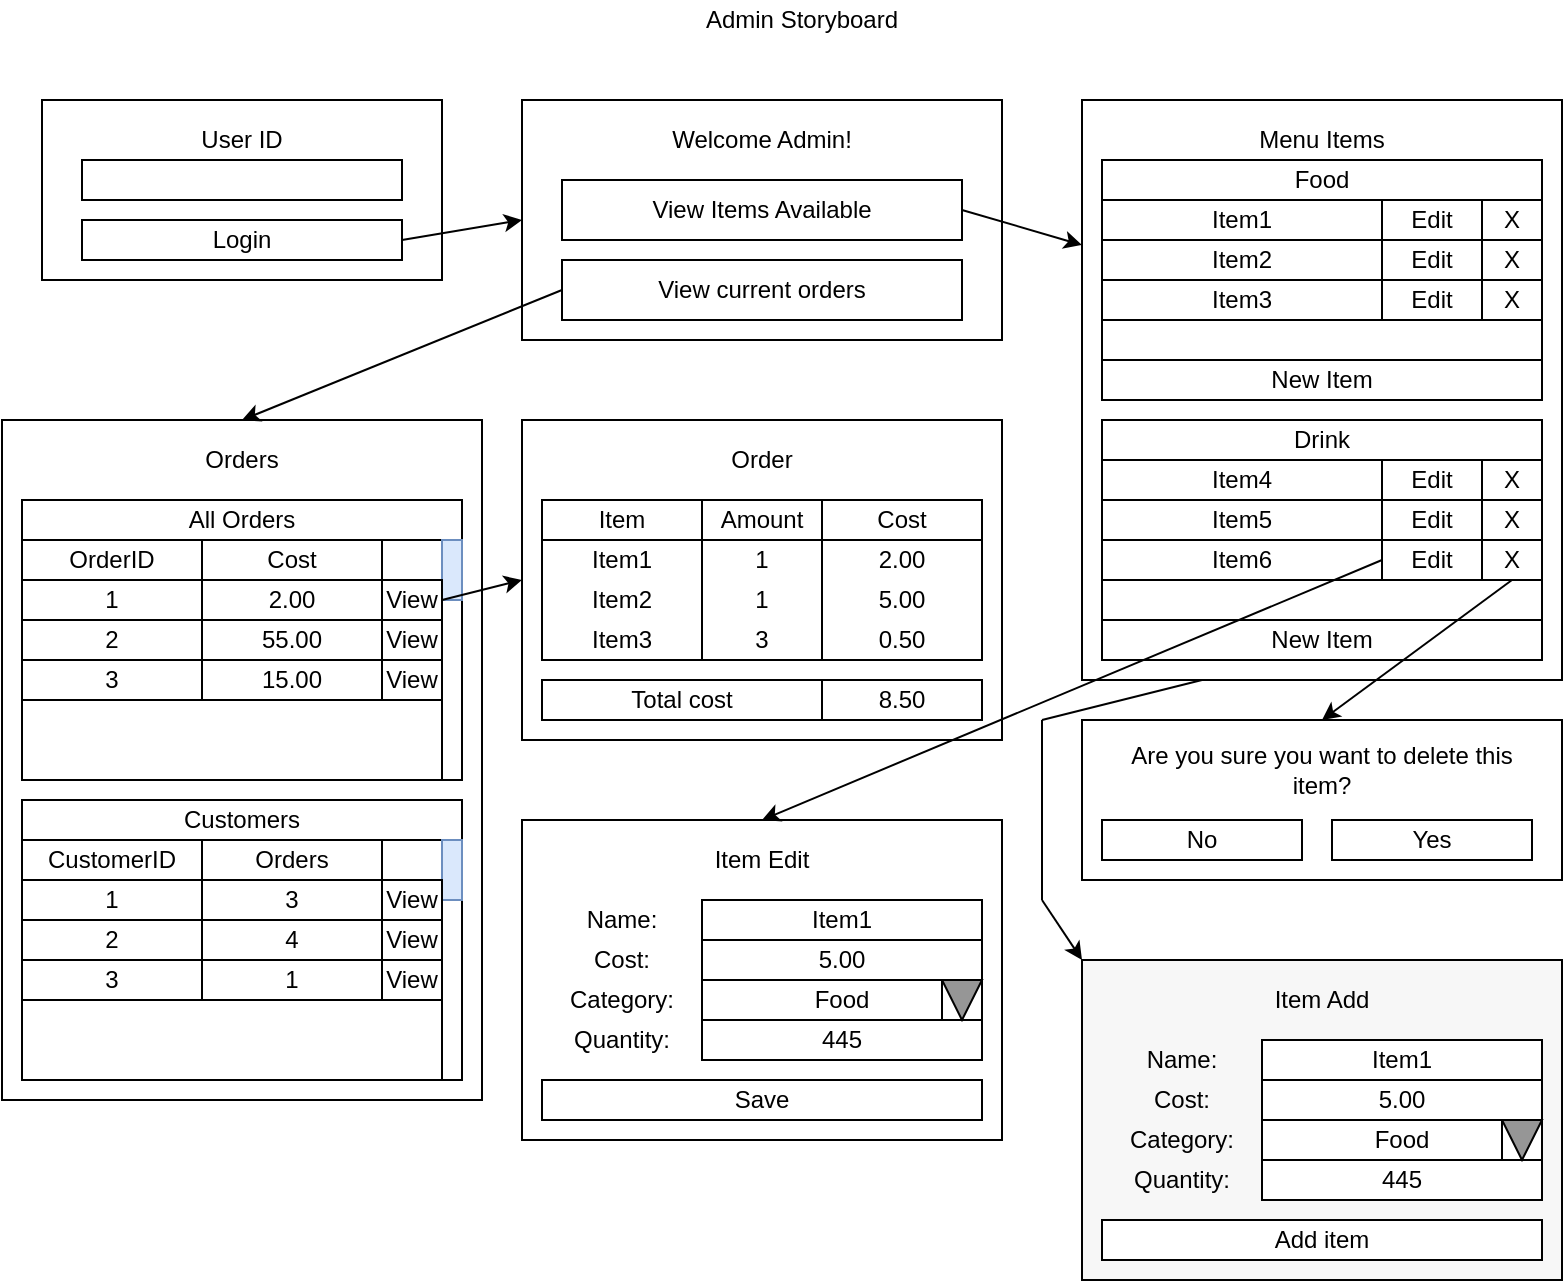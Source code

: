 <mxfile version="12.4.2" type="device" pages="1"><diagram id="u5uUb2oOksABrA9uJwW-" name="Page-1"><mxGraphModel dx="780" dy="767" grid="1" gridSize="10" guides="1" tooltips="1" connect="1" arrows="1" fold="1" page="1" pageScale="1" pageWidth="850" pageHeight="1100" math="0" shadow="0"><root><mxCell id="0"/><mxCell id="1" parent="0"/><mxCell id="IEkVPLtYihrU1DZC_yA6-264" value="" style="rounded=0;whiteSpace=wrap;html=1;fillColor=#F7F7F7;" vertex="1" parent="1"><mxGeometry x="560" y="510" width="240" height="160" as="geometry"/></mxCell><mxCell id="IEkVPLtYihrU1DZC_yA6-201" value="" style="rounded=0;whiteSpace=wrap;html=1;" vertex="1" parent="1"><mxGeometry x="560" y="80" width="240" height="290" as="geometry"/></mxCell><mxCell id="IEkVPLtYihrU1DZC_yA6-207" value="" style="rounded=0;whiteSpace=wrap;html=1;" vertex="1" parent="1"><mxGeometry x="570" y="110" width="220" height="120" as="geometry"/></mxCell><mxCell id="IEkVPLtYihrU1DZC_yA6-1" value="" style="rounded=0;whiteSpace=wrap;html=1;" vertex="1" parent="1"><mxGeometry x="40" y="80" width="200" height="90" as="geometry"/></mxCell><mxCell id="IEkVPLtYihrU1DZC_yA6-4" value="" style="rounded=0;whiteSpace=wrap;html=1;" vertex="1" parent="1"><mxGeometry x="60" y="110" width="160" height="20" as="geometry"/></mxCell><mxCell id="IEkVPLtYihrU1DZC_yA6-5" value="&lt;div&gt;User ID&lt;/div&gt;" style="text;html=1;strokeColor=none;fillColor=none;align=center;verticalAlign=middle;whiteSpace=wrap;rounded=0;" vertex="1" parent="1"><mxGeometry x="60" y="90" width="160" height="20" as="geometry"/></mxCell><mxCell id="IEkVPLtYihrU1DZC_yA6-9" value="&lt;div&gt;Login&lt;/div&gt;" style="rounded=0;whiteSpace=wrap;html=1;" vertex="1" parent="1"><mxGeometry x="60" y="140" width="160" height="20" as="geometry"/></mxCell><mxCell id="IEkVPLtYihrU1DZC_yA6-10" value="" style="rounded=0;whiteSpace=wrap;html=1;" vertex="1" parent="1"><mxGeometry x="280" y="80" width="240" height="120" as="geometry"/></mxCell><mxCell id="IEkVPLtYihrU1DZC_yA6-12" value="View Items Available" style="rounded=0;whiteSpace=wrap;html=1;" vertex="1" parent="1"><mxGeometry x="300" y="120" width="200" height="30" as="geometry"/></mxCell><mxCell id="IEkVPLtYihrU1DZC_yA6-13" value="View current orders" style="rounded=0;whiteSpace=wrap;html=1;" vertex="1" parent="1"><mxGeometry x="300" y="160" width="200" height="30" as="geometry"/></mxCell><mxCell id="IEkVPLtYihrU1DZC_yA6-14" value="Admin Storyboard" style="text;html=1;strokeColor=none;fillColor=none;align=center;verticalAlign=middle;whiteSpace=wrap;rounded=0;" vertex="1" parent="1"><mxGeometry x="40" y="30" width="760" height="20" as="geometry"/></mxCell><mxCell id="IEkVPLtYihrU1DZC_yA6-16" value="Welcome Admin!" style="text;html=1;strokeColor=none;fillColor=none;align=center;verticalAlign=middle;whiteSpace=wrap;rounded=0;" vertex="1" parent="1"><mxGeometry x="290" y="90" width="220" height="20" as="geometry"/></mxCell><mxCell id="IEkVPLtYihrU1DZC_yA6-121" value="" style="rounded=0;whiteSpace=wrap;html=1;" vertex="1" parent="1"><mxGeometry x="280" y="240" width="240" height="160" as="geometry"/></mxCell><mxCell id="IEkVPLtYihrU1DZC_yA6-122" value="Order" style="text;html=1;strokeColor=none;fillColor=none;align=center;verticalAlign=middle;whiteSpace=wrap;rounded=0;" vertex="1" parent="1"><mxGeometry x="290" y="250" width="220" height="20" as="geometry"/></mxCell><mxCell id="IEkVPLtYihrU1DZC_yA6-123" value="" style="rounded=0;whiteSpace=wrap;html=1;" vertex="1" parent="1"><mxGeometry x="290" y="280" width="220" height="80" as="geometry"/></mxCell><mxCell id="IEkVPLtYihrU1DZC_yA6-124" value="Item" style="rounded=0;whiteSpace=wrap;html=1;" vertex="1" parent="1"><mxGeometry x="290" y="280" width="80" height="20" as="geometry"/></mxCell><mxCell id="IEkVPLtYihrU1DZC_yA6-125" value="&lt;div&gt;Amount&lt;/div&gt;" style="rounded=0;whiteSpace=wrap;html=1;" vertex="1" parent="1"><mxGeometry x="370" y="280" width="60" height="20" as="geometry"/></mxCell><mxCell id="IEkVPLtYihrU1DZC_yA6-126" value="Cost" style="rounded=0;whiteSpace=wrap;html=1;" vertex="1" parent="1"><mxGeometry x="430" y="280" width="80" height="20" as="geometry"/></mxCell><mxCell id="IEkVPLtYihrU1DZC_yA6-127" value="" style="rounded=0;whiteSpace=wrap;html=1;" vertex="1" parent="1"><mxGeometry x="370" y="300" width="60" height="60" as="geometry"/></mxCell><mxCell id="IEkVPLtYihrU1DZC_yA6-128" value="Item1" style="text;html=1;strokeColor=none;fillColor=none;align=center;verticalAlign=middle;whiteSpace=wrap;rounded=0;" vertex="1" parent="1"><mxGeometry x="290" y="300" width="80" height="20" as="geometry"/></mxCell><mxCell id="IEkVPLtYihrU1DZC_yA6-129" value="Item2" style="text;html=1;strokeColor=none;fillColor=none;align=center;verticalAlign=middle;whiteSpace=wrap;rounded=0;" vertex="1" parent="1"><mxGeometry x="290" y="320" width="80" height="20" as="geometry"/></mxCell><mxCell id="IEkVPLtYihrU1DZC_yA6-130" value="Item3" style="text;html=1;strokeColor=none;fillColor=none;align=center;verticalAlign=middle;whiteSpace=wrap;rounded=0;" vertex="1" parent="1"><mxGeometry x="290" y="340" width="80" height="20" as="geometry"/></mxCell><mxCell id="IEkVPLtYihrU1DZC_yA6-131" value="1" style="text;html=1;strokeColor=none;fillColor=none;align=center;verticalAlign=middle;whiteSpace=wrap;rounded=0;" vertex="1" parent="1"><mxGeometry x="370" y="300" width="60" height="20" as="geometry"/></mxCell><mxCell id="IEkVPLtYihrU1DZC_yA6-132" value="1" style="text;html=1;strokeColor=none;fillColor=none;align=center;verticalAlign=middle;whiteSpace=wrap;rounded=0;" vertex="1" parent="1"><mxGeometry x="370" y="320" width="60" height="20" as="geometry"/></mxCell><mxCell id="IEkVPLtYihrU1DZC_yA6-133" value="3" style="text;html=1;strokeColor=none;fillColor=none;align=center;verticalAlign=middle;whiteSpace=wrap;rounded=0;" vertex="1" parent="1"><mxGeometry x="370" y="340" width="60" height="20" as="geometry"/></mxCell><mxCell id="IEkVPLtYihrU1DZC_yA6-134" value="2.00" style="text;html=1;strokeColor=none;fillColor=none;align=center;verticalAlign=middle;whiteSpace=wrap;rounded=0;" vertex="1" parent="1"><mxGeometry x="430" y="300" width="80" height="20" as="geometry"/></mxCell><mxCell id="IEkVPLtYihrU1DZC_yA6-135" value="5.00" style="text;html=1;strokeColor=none;fillColor=none;align=center;verticalAlign=middle;whiteSpace=wrap;rounded=0;" vertex="1" parent="1"><mxGeometry x="430" y="320" width="80" height="20" as="geometry"/></mxCell><mxCell id="IEkVPLtYihrU1DZC_yA6-136" value="0.50" style="text;html=1;strokeColor=none;fillColor=none;align=center;verticalAlign=middle;whiteSpace=wrap;rounded=0;" vertex="1" parent="1"><mxGeometry x="430" y="340" width="80" height="20" as="geometry"/></mxCell><mxCell id="IEkVPLtYihrU1DZC_yA6-137" value="Total cost" style="rounded=0;whiteSpace=wrap;html=1;" vertex="1" parent="1"><mxGeometry x="290" y="370" width="140" height="20" as="geometry"/></mxCell><mxCell id="IEkVPLtYihrU1DZC_yA6-138" value="&lt;div&gt;8.50&lt;/div&gt;" style="rounded=0;whiteSpace=wrap;html=1;" vertex="1" parent="1"><mxGeometry x="430" y="370" width="80" height="20" as="geometry"/></mxCell><mxCell id="IEkVPLtYihrU1DZC_yA6-141" value="" style="endArrow=classic;html=1;exitX=1;exitY=0.5;exitDx=0;exitDy=0;entryX=0;entryY=0.5;entryDx=0;entryDy=0;" edge="1" parent="1" source="IEkVPLtYihrU1DZC_yA6-9" target="IEkVPLtYihrU1DZC_yA6-10"><mxGeometry width="50" height="50" relative="1" as="geometry"><mxPoint x="390" y="660" as="sourcePoint"/><mxPoint x="440" y="610" as="targetPoint"/></mxGeometry></mxCell><mxCell id="IEkVPLtYihrU1DZC_yA6-150" value="" style="rounded=0;whiteSpace=wrap;html=1;" vertex="1" parent="1"><mxGeometry x="20" y="240" width="240" height="340" as="geometry"/></mxCell><mxCell id="IEkVPLtYihrU1DZC_yA6-151" value="" style="rounded=0;whiteSpace=wrap;html=1;" vertex="1" parent="1"><mxGeometry x="30" y="280" width="220" height="140" as="geometry"/></mxCell><mxCell id="IEkVPLtYihrU1DZC_yA6-152" value="Orders" style="text;html=1;strokeColor=none;fillColor=none;align=center;verticalAlign=middle;whiteSpace=wrap;rounded=0;" vertex="1" parent="1"><mxGeometry x="30" y="250" width="220" height="20" as="geometry"/></mxCell><mxCell id="IEkVPLtYihrU1DZC_yA6-153" value="All Orders" style="rounded=0;whiteSpace=wrap;html=1;" vertex="1" parent="1"><mxGeometry x="30" y="280" width="220" height="20" as="geometry"/></mxCell><mxCell id="IEkVPLtYihrU1DZC_yA6-154" value="" style="rounded=0;whiteSpace=wrap;html=1;" vertex="1" parent="1"><mxGeometry x="240" y="300" width="10" height="120" as="geometry"/></mxCell><mxCell id="IEkVPLtYihrU1DZC_yA6-155" value="" style="rounded=0;whiteSpace=wrap;html=1;fillColor=#dae8fc;strokeColor=#6c8ebf;" vertex="1" parent="1"><mxGeometry x="240" y="300" width="10" height="30" as="geometry"/></mxCell><mxCell id="IEkVPLtYihrU1DZC_yA6-157" value="Cost" style="rounded=0;whiteSpace=wrap;html=1;" vertex="1" parent="1"><mxGeometry x="120" y="300" width="90" height="20" as="geometry"/></mxCell><mxCell id="IEkVPLtYihrU1DZC_yA6-158" value="OrderID" style="rounded=0;whiteSpace=wrap;html=1;" vertex="1" parent="1"><mxGeometry x="30" y="300" width="90" height="20" as="geometry"/></mxCell><mxCell id="IEkVPLtYihrU1DZC_yA6-159" value="1" style="rounded=0;whiteSpace=wrap;html=1;" vertex="1" parent="1"><mxGeometry x="30" y="320" width="90" height="20" as="geometry"/></mxCell><mxCell id="IEkVPLtYihrU1DZC_yA6-160" value="2" style="rounded=0;whiteSpace=wrap;html=1;" vertex="1" parent="1"><mxGeometry x="30" y="340" width="90" height="20" as="geometry"/></mxCell><mxCell id="IEkVPLtYihrU1DZC_yA6-161" value="3" style="rounded=0;whiteSpace=wrap;html=1;" vertex="1" parent="1"><mxGeometry x="30" y="360" width="90" height="20" as="geometry"/></mxCell><mxCell id="IEkVPLtYihrU1DZC_yA6-162" value="2.00" style="rounded=0;whiteSpace=wrap;html=1;" vertex="1" parent="1"><mxGeometry x="120" y="320" width="90" height="20" as="geometry"/></mxCell><mxCell id="IEkVPLtYihrU1DZC_yA6-163" value="55.00" style="rounded=0;whiteSpace=wrap;html=1;" vertex="1" parent="1"><mxGeometry x="120" y="340" width="90" height="20" as="geometry"/></mxCell><mxCell id="IEkVPLtYihrU1DZC_yA6-164" value="15.00" style="rounded=0;whiteSpace=wrap;html=1;" vertex="1" parent="1"><mxGeometry x="120" y="360" width="90" height="20" as="geometry"/></mxCell><mxCell id="IEkVPLtYihrU1DZC_yA6-178" value="View" style="rounded=0;whiteSpace=wrap;html=1;" vertex="1" parent="1"><mxGeometry x="210" y="320" width="30" height="20" as="geometry"/></mxCell><mxCell id="IEkVPLtYihrU1DZC_yA6-179" value="View" style="rounded=0;whiteSpace=wrap;html=1;" vertex="1" parent="1"><mxGeometry x="210" y="340" width="30" height="20" as="geometry"/></mxCell><mxCell id="IEkVPLtYihrU1DZC_yA6-181" value="View" style="rounded=0;whiteSpace=wrap;html=1;" vertex="1" parent="1"><mxGeometry x="210" y="360" width="30" height="20" as="geometry"/></mxCell><mxCell id="IEkVPLtYihrU1DZC_yA6-182" value="" style="rounded=0;whiteSpace=wrap;html=1;" vertex="1" parent="1"><mxGeometry x="30" y="430" width="220" height="140" as="geometry"/></mxCell><mxCell id="IEkVPLtYihrU1DZC_yA6-183" value="Customers" style="rounded=0;whiteSpace=wrap;html=1;" vertex="1" parent="1"><mxGeometry x="30" y="430" width="220" height="20" as="geometry"/></mxCell><mxCell id="IEkVPLtYihrU1DZC_yA6-184" value="" style="rounded=0;whiteSpace=wrap;html=1;" vertex="1" parent="1"><mxGeometry x="240" y="450" width="10" height="120" as="geometry"/></mxCell><mxCell id="IEkVPLtYihrU1DZC_yA6-185" value="" style="rounded=0;whiteSpace=wrap;html=1;fillColor=#dae8fc;strokeColor=#6c8ebf;" vertex="1" parent="1"><mxGeometry x="240" y="450" width="10" height="30" as="geometry"/></mxCell><mxCell id="IEkVPLtYihrU1DZC_yA6-186" value="Orders" style="rounded=0;whiteSpace=wrap;html=1;" vertex="1" parent="1"><mxGeometry x="120" y="450" width="90" height="20" as="geometry"/></mxCell><mxCell id="IEkVPLtYihrU1DZC_yA6-187" value="CustomerID" style="rounded=0;whiteSpace=wrap;html=1;" vertex="1" parent="1"><mxGeometry x="30" y="450" width="90" height="20" as="geometry"/></mxCell><mxCell id="IEkVPLtYihrU1DZC_yA6-188" value="1" style="rounded=0;whiteSpace=wrap;html=1;" vertex="1" parent="1"><mxGeometry x="30" y="470" width="90" height="20" as="geometry"/></mxCell><mxCell id="IEkVPLtYihrU1DZC_yA6-189" value="2" style="rounded=0;whiteSpace=wrap;html=1;" vertex="1" parent="1"><mxGeometry x="30" y="490" width="90" height="20" as="geometry"/></mxCell><mxCell id="IEkVPLtYihrU1DZC_yA6-190" value="3" style="rounded=0;whiteSpace=wrap;html=1;" vertex="1" parent="1"><mxGeometry x="30" y="510" width="90" height="20" as="geometry"/></mxCell><mxCell id="IEkVPLtYihrU1DZC_yA6-191" value="3" style="rounded=0;whiteSpace=wrap;html=1;" vertex="1" parent="1"><mxGeometry x="120" y="470" width="90" height="20" as="geometry"/></mxCell><mxCell id="IEkVPLtYihrU1DZC_yA6-192" value="4" style="rounded=0;whiteSpace=wrap;html=1;" vertex="1" parent="1"><mxGeometry x="120" y="490" width="90" height="20" as="geometry"/></mxCell><mxCell id="IEkVPLtYihrU1DZC_yA6-193" value="1" style="rounded=0;whiteSpace=wrap;html=1;" vertex="1" parent="1"><mxGeometry x="120" y="510" width="90" height="20" as="geometry"/></mxCell><mxCell id="IEkVPLtYihrU1DZC_yA6-194" value="View" style="rounded=0;whiteSpace=wrap;html=1;" vertex="1" parent="1"><mxGeometry x="210" y="470" width="30" height="20" as="geometry"/></mxCell><mxCell id="IEkVPLtYihrU1DZC_yA6-195" value="View" style="rounded=0;whiteSpace=wrap;html=1;" vertex="1" parent="1"><mxGeometry x="210" y="490" width="30" height="20" as="geometry"/></mxCell><mxCell id="IEkVPLtYihrU1DZC_yA6-196" value="View" style="rounded=0;whiteSpace=wrap;html=1;" vertex="1" parent="1"><mxGeometry x="210" y="510" width="30" height="20" as="geometry"/></mxCell><mxCell id="IEkVPLtYihrU1DZC_yA6-199" value="" style="endArrow=classic;html=1;entryX=0;entryY=0.5;entryDx=0;entryDy=0;exitX=1;exitY=0.5;exitDx=0;exitDy=0;" edge="1" parent="1" source="IEkVPLtYihrU1DZC_yA6-178" target="IEkVPLtYihrU1DZC_yA6-121"><mxGeometry width="50" height="50" relative="1" as="geometry"><mxPoint x="240" y="330" as="sourcePoint"/><mxPoint x="460" y="680" as="targetPoint"/></mxGeometry></mxCell><mxCell id="IEkVPLtYihrU1DZC_yA6-200" value="" style="endArrow=classic;html=1;exitX=0;exitY=0.5;exitDx=0;exitDy=0;entryX=0.5;entryY=0;entryDx=0;entryDy=0;" edge="1" parent="1" source="IEkVPLtYihrU1DZC_yA6-13" target="IEkVPLtYihrU1DZC_yA6-150"><mxGeometry width="50" height="50" relative="1" as="geometry"><mxPoint x="700" y="390" as="sourcePoint"/><mxPoint x="750" y="340" as="targetPoint"/></mxGeometry></mxCell><mxCell id="IEkVPLtYihrU1DZC_yA6-203" value="Menu Items" style="text;html=1;strokeColor=none;fillColor=none;align=center;verticalAlign=middle;whiteSpace=wrap;rounded=0;" vertex="1" parent="1"><mxGeometry x="570" y="90" width="220" height="20" as="geometry"/></mxCell><mxCell id="IEkVPLtYihrU1DZC_yA6-208" value="" style="rounded=0;whiteSpace=wrap;html=1;" vertex="1" parent="1"><mxGeometry x="570" y="110" width="220" height="20" as="geometry"/></mxCell><mxCell id="IEkVPLtYihrU1DZC_yA6-206" value="&lt;div&gt;Food&lt;/div&gt;" style="text;html=1;strokeColor=none;fillColor=none;align=center;verticalAlign=middle;whiteSpace=wrap;rounded=0;" vertex="1" parent="1"><mxGeometry x="570" y="110" width="220" height="20" as="geometry"/></mxCell><mxCell id="IEkVPLtYihrU1DZC_yA6-209" value="Item1" style="rounded=0;whiteSpace=wrap;html=1;" vertex="1" parent="1"><mxGeometry x="570" y="130" width="140" height="20" as="geometry"/></mxCell><mxCell id="IEkVPLtYihrU1DZC_yA6-211" value="Item3" style="rounded=0;whiteSpace=wrap;html=1;" vertex="1" parent="1"><mxGeometry x="570" y="170" width="140" height="20" as="geometry"/></mxCell><mxCell id="IEkVPLtYihrU1DZC_yA6-212" value="Item2" style="rounded=0;whiteSpace=wrap;html=1;" vertex="1" parent="1"><mxGeometry x="570" y="150" width="140" height="20" as="geometry"/></mxCell><mxCell id="IEkVPLtYihrU1DZC_yA6-213" value="Edit" style="rounded=0;whiteSpace=wrap;html=1;" vertex="1" parent="1"><mxGeometry x="710" y="130" width="50" height="20" as="geometry"/></mxCell><mxCell id="IEkVPLtYihrU1DZC_yA6-214" value="X" style="rounded=0;whiteSpace=wrap;html=1;" vertex="1" parent="1"><mxGeometry x="760" y="130" width="30" height="20" as="geometry"/></mxCell><mxCell id="IEkVPLtYihrU1DZC_yA6-215" value="Edit" style="rounded=0;whiteSpace=wrap;html=1;" vertex="1" parent="1"><mxGeometry x="710" y="150" width="50" height="20" as="geometry"/></mxCell><mxCell id="IEkVPLtYihrU1DZC_yA6-216" value="X" style="rounded=0;whiteSpace=wrap;html=1;" vertex="1" parent="1"><mxGeometry x="760" y="150" width="30" height="20" as="geometry"/></mxCell><mxCell id="IEkVPLtYihrU1DZC_yA6-217" value="Edit" style="rounded=0;whiteSpace=wrap;html=1;" vertex="1" parent="1"><mxGeometry x="710" y="170" width="50" height="20" as="geometry"/></mxCell><mxCell id="IEkVPLtYihrU1DZC_yA6-218" value="X" style="rounded=0;whiteSpace=wrap;html=1;" vertex="1" parent="1"><mxGeometry x="760" y="170" width="30" height="20" as="geometry"/></mxCell><mxCell id="IEkVPLtYihrU1DZC_yA6-219" value="" style="rounded=0;whiteSpace=wrap;html=1;" vertex="1" parent="1"><mxGeometry x="570" y="240" width="220" height="120" as="geometry"/></mxCell><mxCell id="IEkVPLtYihrU1DZC_yA6-220" value="" style="rounded=0;whiteSpace=wrap;html=1;" vertex="1" parent="1"><mxGeometry x="570" y="240" width="220" height="20" as="geometry"/></mxCell><mxCell id="IEkVPLtYihrU1DZC_yA6-221" value="Drink" style="text;html=1;strokeColor=none;fillColor=none;align=center;verticalAlign=middle;whiteSpace=wrap;rounded=0;" vertex="1" parent="1"><mxGeometry x="570" y="240" width="220" height="20" as="geometry"/></mxCell><mxCell id="IEkVPLtYihrU1DZC_yA6-222" value="Item4" style="rounded=0;whiteSpace=wrap;html=1;" vertex="1" parent="1"><mxGeometry x="570" y="260" width="140" height="20" as="geometry"/></mxCell><mxCell id="IEkVPLtYihrU1DZC_yA6-223" value="Item6" style="rounded=0;whiteSpace=wrap;html=1;" vertex="1" parent="1"><mxGeometry x="570" y="300" width="140" height="20" as="geometry"/></mxCell><mxCell id="IEkVPLtYihrU1DZC_yA6-224" value="Item5" style="rounded=0;whiteSpace=wrap;html=1;" vertex="1" parent="1"><mxGeometry x="570" y="280" width="140" height="20" as="geometry"/></mxCell><mxCell id="IEkVPLtYihrU1DZC_yA6-225" value="Edit" style="rounded=0;whiteSpace=wrap;html=1;" vertex="1" parent="1"><mxGeometry x="710" y="260" width="50" height="20" as="geometry"/></mxCell><mxCell id="IEkVPLtYihrU1DZC_yA6-226" value="X" style="rounded=0;whiteSpace=wrap;html=1;" vertex="1" parent="1"><mxGeometry x="760" y="260" width="30" height="20" as="geometry"/></mxCell><mxCell id="IEkVPLtYihrU1DZC_yA6-227" value="Edit" style="rounded=0;whiteSpace=wrap;html=1;" vertex="1" parent="1"><mxGeometry x="710" y="280" width="50" height="20" as="geometry"/></mxCell><mxCell id="IEkVPLtYihrU1DZC_yA6-228" value="X" style="rounded=0;whiteSpace=wrap;html=1;" vertex="1" parent="1"><mxGeometry x="760" y="280" width="30" height="20" as="geometry"/></mxCell><mxCell id="IEkVPLtYihrU1DZC_yA6-229" value="Edit" style="rounded=0;whiteSpace=wrap;html=1;" vertex="1" parent="1"><mxGeometry x="710" y="300" width="50" height="20" as="geometry"/></mxCell><mxCell id="IEkVPLtYihrU1DZC_yA6-230" value="X" style="rounded=0;whiteSpace=wrap;html=1;" vertex="1" parent="1"><mxGeometry x="760" y="300" width="30" height="20" as="geometry"/></mxCell><mxCell id="IEkVPLtYihrU1DZC_yA6-231" value="" style="endArrow=classic;html=1;exitX=1;exitY=0.5;exitDx=0;exitDy=0;entryX=0;entryY=0.25;entryDx=0;entryDy=0;" edge="1" parent="1" source="IEkVPLtYihrU1DZC_yA6-12" target="IEkVPLtYihrU1DZC_yA6-201"><mxGeometry width="50" height="50" relative="1" as="geometry"><mxPoint x="740" y="540" as="sourcePoint"/><mxPoint x="790" y="490" as="targetPoint"/></mxGeometry></mxCell><mxCell id="IEkVPLtYihrU1DZC_yA6-232" value="" style="rounded=0;whiteSpace=wrap;html=1;" vertex="1" parent="1"><mxGeometry x="560" y="390" width="240" height="80" as="geometry"/></mxCell><mxCell id="IEkVPLtYihrU1DZC_yA6-233" value="&lt;div&gt;Are you sure you want to delete this&lt;/div&gt;&lt;div&gt;item?&lt;/div&gt;" style="text;html=1;strokeColor=none;fillColor=none;align=center;verticalAlign=middle;whiteSpace=wrap;rounded=0;" vertex="1" parent="1"><mxGeometry x="570" y="400" width="220" height="30" as="geometry"/></mxCell><mxCell id="IEkVPLtYihrU1DZC_yA6-234" value="Yes" style="rounded=0;whiteSpace=wrap;html=1;" vertex="1" parent="1"><mxGeometry x="685" y="440" width="100" height="20" as="geometry"/></mxCell><mxCell id="IEkVPLtYihrU1DZC_yA6-235" value="No" style="rounded=0;whiteSpace=wrap;html=1;" vertex="1" parent="1"><mxGeometry x="570" y="440" width="100" height="20" as="geometry"/></mxCell><mxCell id="IEkVPLtYihrU1DZC_yA6-238" value="" style="rounded=0;whiteSpace=wrap;html=1;" vertex="1" parent="1"><mxGeometry x="280" y="440" width="240" height="160" as="geometry"/></mxCell><mxCell id="IEkVPLtYihrU1DZC_yA6-239" value="New Item" style="rounded=0;whiteSpace=wrap;html=1;" vertex="1" parent="1"><mxGeometry x="570" y="210" width="220" height="20" as="geometry"/></mxCell><mxCell id="IEkVPLtYihrU1DZC_yA6-240" value="&lt;div&gt;New Item&lt;/div&gt;" style="rounded=0;whiteSpace=wrap;html=1;" vertex="1" parent="1"><mxGeometry x="570" y="340" width="220" height="20" as="geometry"/></mxCell><mxCell id="IEkVPLtYihrU1DZC_yA6-236" value="" style="endArrow=classic;html=1;exitX=0.5;exitY=1;exitDx=0;exitDy=0;entryX=0.5;entryY=0;entryDx=0;entryDy=0;" edge="1" parent="1" source="IEkVPLtYihrU1DZC_yA6-230" target="IEkVPLtYihrU1DZC_yA6-232"><mxGeometry width="50" height="50" relative="1" as="geometry"><mxPoint x="700" y="590" as="sourcePoint"/><mxPoint x="750" y="540" as="targetPoint"/></mxGeometry></mxCell><mxCell id="IEkVPLtYihrU1DZC_yA6-241" value="&lt;div&gt;Item Add&lt;br&gt;&lt;/div&gt;" style="text;html=1;strokeColor=none;fillColor=none;align=center;verticalAlign=middle;whiteSpace=wrap;rounded=0;" vertex="1" parent="1"><mxGeometry x="570" y="520" width="220" height="20" as="geometry"/></mxCell><mxCell id="IEkVPLtYihrU1DZC_yA6-242" value="Save" style="rounded=0;whiteSpace=wrap;html=1;" vertex="1" parent="1"><mxGeometry x="290" y="570" width="220" height="20" as="geometry"/></mxCell><mxCell id="IEkVPLtYihrU1DZC_yA6-243" value="Item1" style="rounded=0;whiteSpace=wrap;html=1;" vertex="1" parent="1"><mxGeometry x="370" y="480" width="140" height="20" as="geometry"/></mxCell><mxCell id="IEkVPLtYihrU1DZC_yA6-244" value="Name:" style="text;html=1;strokeColor=none;fillColor=none;align=center;verticalAlign=middle;whiteSpace=wrap;rounded=0;" vertex="1" parent="1"><mxGeometry x="290" y="480" width="80" height="20" as="geometry"/></mxCell><mxCell id="IEkVPLtYihrU1DZC_yA6-248" value="5.00" style="rounded=0;whiteSpace=wrap;html=1;" vertex="1" parent="1"><mxGeometry x="370" y="500" width="140" height="20" as="geometry"/></mxCell><mxCell id="IEkVPLtYihrU1DZC_yA6-249" value="Cost:" style="text;html=1;strokeColor=none;fillColor=none;align=center;verticalAlign=middle;whiteSpace=wrap;rounded=0;" vertex="1" parent="1"><mxGeometry x="290" y="500" width="80" height="20" as="geometry"/></mxCell><mxCell id="IEkVPLtYihrU1DZC_yA6-250" value="Food" style="rounded=0;whiteSpace=wrap;html=1;" vertex="1" parent="1"><mxGeometry x="370" y="520" width="140" height="20" as="geometry"/></mxCell><mxCell id="IEkVPLtYihrU1DZC_yA6-251" value="Category:" style="text;html=1;strokeColor=none;fillColor=none;align=center;verticalAlign=middle;whiteSpace=wrap;rounded=0;" vertex="1" parent="1"><mxGeometry x="290" y="520" width="80" height="20" as="geometry"/></mxCell><mxCell id="IEkVPLtYihrU1DZC_yA6-252" value="445" style="rounded=0;whiteSpace=wrap;html=1;" vertex="1" parent="1"><mxGeometry x="370" y="540" width="140" height="20" as="geometry"/></mxCell><mxCell id="IEkVPLtYihrU1DZC_yA6-253" value="&lt;div&gt;Quantity:&lt;/div&gt;" style="text;html=1;strokeColor=none;fillColor=none;align=center;verticalAlign=middle;whiteSpace=wrap;rounded=0;" vertex="1" parent="1"><mxGeometry x="290" y="540" width="80" height="20" as="geometry"/></mxCell><mxCell id="IEkVPLtYihrU1DZC_yA6-258" value="" style="rounded=0;whiteSpace=wrap;html=1;" vertex="1" parent="1"><mxGeometry x="490" y="520" width="20" height="20" as="geometry"/></mxCell><mxCell id="IEkVPLtYihrU1DZC_yA6-260" value="" style="triangle;whiteSpace=wrap;html=1;rotation=90;fillColor=#969696;" vertex="1" parent="1"><mxGeometry x="490" y="520" width="20" height="20" as="geometry"/></mxCell><mxCell id="IEkVPLtYihrU1DZC_yA6-261" value="" style="endArrow=classic;html=1;exitX=1;exitY=0.5;exitDx=0;exitDy=0;entryX=0.5;entryY=0;entryDx=0;entryDy=0;" edge="1" parent="1" source="IEkVPLtYihrU1DZC_yA6-223" target="IEkVPLtYihrU1DZC_yA6-238"><mxGeometry width="50" height="50" relative="1" as="geometry"><mxPoint x="610" y="620" as="sourcePoint"/><mxPoint x="660" y="570" as="targetPoint"/></mxGeometry></mxCell><mxCell id="IEkVPLtYihrU1DZC_yA6-262" value="" style="endArrow=none;html=1;entryX=0.25;entryY=1;entryDx=0;entryDy=0;" edge="1" parent="1" target="IEkVPLtYihrU1DZC_yA6-201"><mxGeometry width="50" height="50" relative="1" as="geometry"><mxPoint x="540" y="390" as="sourcePoint"/><mxPoint x="600" y="580" as="targetPoint"/></mxGeometry></mxCell><mxCell id="IEkVPLtYihrU1DZC_yA6-263" value="" style="endArrow=none;html=1;" edge="1" parent="1"><mxGeometry width="50" height="50" relative="1" as="geometry"><mxPoint x="540" y="390" as="sourcePoint"/><mxPoint x="540" y="480" as="targetPoint"/></mxGeometry></mxCell><mxCell id="IEkVPLtYihrU1DZC_yA6-265" value="" style="endArrow=classic;html=1;entryX=0;entryY=0;entryDx=0;entryDy=0;" edge="1" parent="1" target="IEkVPLtYihrU1DZC_yA6-264"><mxGeometry width="50" height="50" relative="1" as="geometry"><mxPoint x="540" y="480" as="sourcePoint"/><mxPoint x="640" y="610" as="targetPoint"/></mxGeometry></mxCell><mxCell id="IEkVPLtYihrU1DZC_yA6-266" value="Add item" style="rounded=0;whiteSpace=wrap;html=1;" vertex="1" parent="1"><mxGeometry x="570" y="640" width="220" height="20" as="geometry"/></mxCell><mxCell id="IEkVPLtYihrU1DZC_yA6-267" value="Item1" style="rounded=0;whiteSpace=wrap;html=1;" vertex="1" parent="1"><mxGeometry x="650" y="550" width="140" height="20" as="geometry"/></mxCell><mxCell id="IEkVPLtYihrU1DZC_yA6-268" value="Name:" style="text;html=1;strokeColor=none;fillColor=none;align=center;verticalAlign=middle;whiteSpace=wrap;rounded=0;" vertex="1" parent="1"><mxGeometry x="570" y="550" width="80" height="20" as="geometry"/></mxCell><mxCell id="IEkVPLtYihrU1DZC_yA6-269" value="5.00" style="rounded=0;whiteSpace=wrap;html=1;" vertex="1" parent="1"><mxGeometry x="650" y="570" width="140" height="20" as="geometry"/></mxCell><mxCell id="IEkVPLtYihrU1DZC_yA6-270" value="Cost:" style="text;html=1;strokeColor=none;fillColor=none;align=center;verticalAlign=middle;whiteSpace=wrap;rounded=0;" vertex="1" parent="1"><mxGeometry x="570" y="570" width="80" height="20" as="geometry"/></mxCell><mxCell id="IEkVPLtYihrU1DZC_yA6-271" value="Food" style="rounded=0;whiteSpace=wrap;html=1;" vertex="1" parent="1"><mxGeometry x="650" y="590" width="140" height="20" as="geometry"/></mxCell><mxCell id="IEkVPLtYihrU1DZC_yA6-272" value="Category:" style="text;html=1;strokeColor=none;fillColor=none;align=center;verticalAlign=middle;whiteSpace=wrap;rounded=0;" vertex="1" parent="1"><mxGeometry x="570" y="590" width="80" height="20" as="geometry"/></mxCell><mxCell id="IEkVPLtYihrU1DZC_yA6-273" value="445" style="rounded=0;whiteSpace=wrap;html=1;" vertex="1" parent="1"><mxGeometry x="650" y="610" width="140" height="20" as="geometry"/></mxCell><mxCell id="IEkVPLtYihrU1DZC_yA6-274" value="&lt;div&gt;Quantity:&lt;/div&gt;" style="text;html=1;strokeColor=none;fillColor=none;align=center;verticalAlign=middle;whiteSpace=wrap;rounded=0;" vertex="1" parent="1"><mxGeometry x="570" y="610" width="80" height="20" as="geometry"/></mxCell><mxCell id="IEkVPLtYihrU1DZC_yA6-275" value="" style="rounded=0;whiteSpace=wrap;html=1;" vertex="1" parent="1"><mxGeometry x="770" y="590" width="20" height="20" as="geometry"/></mxCell><mxCell id="IEkVPLtYihrU1DZC_yA6-276" value="" style="triangle;whiteSpace=wrap;html=1;rotation=90;fillColor=#969696;" vertex="1" parent="1"><mxGeometry x="770" y="590" width="20" height="20" as="geometry"/></mxCell><mxCell id="IEkVPLtYihrU1DZC_yA6-277" value="&lt;div&gt;Item Edit&lt;/div&gt;" style="text;html=1;strokeColor=none;fillColor=none;align=center;verticalAlign=middle;whiteSpace=wrap;rounded=0;" vertex="1" parent="1"><mxGeometry x="290" y="450" width="220" height="20" as="geometry"/></mxCell></root></mxGraphModel></diagram></mxfile>